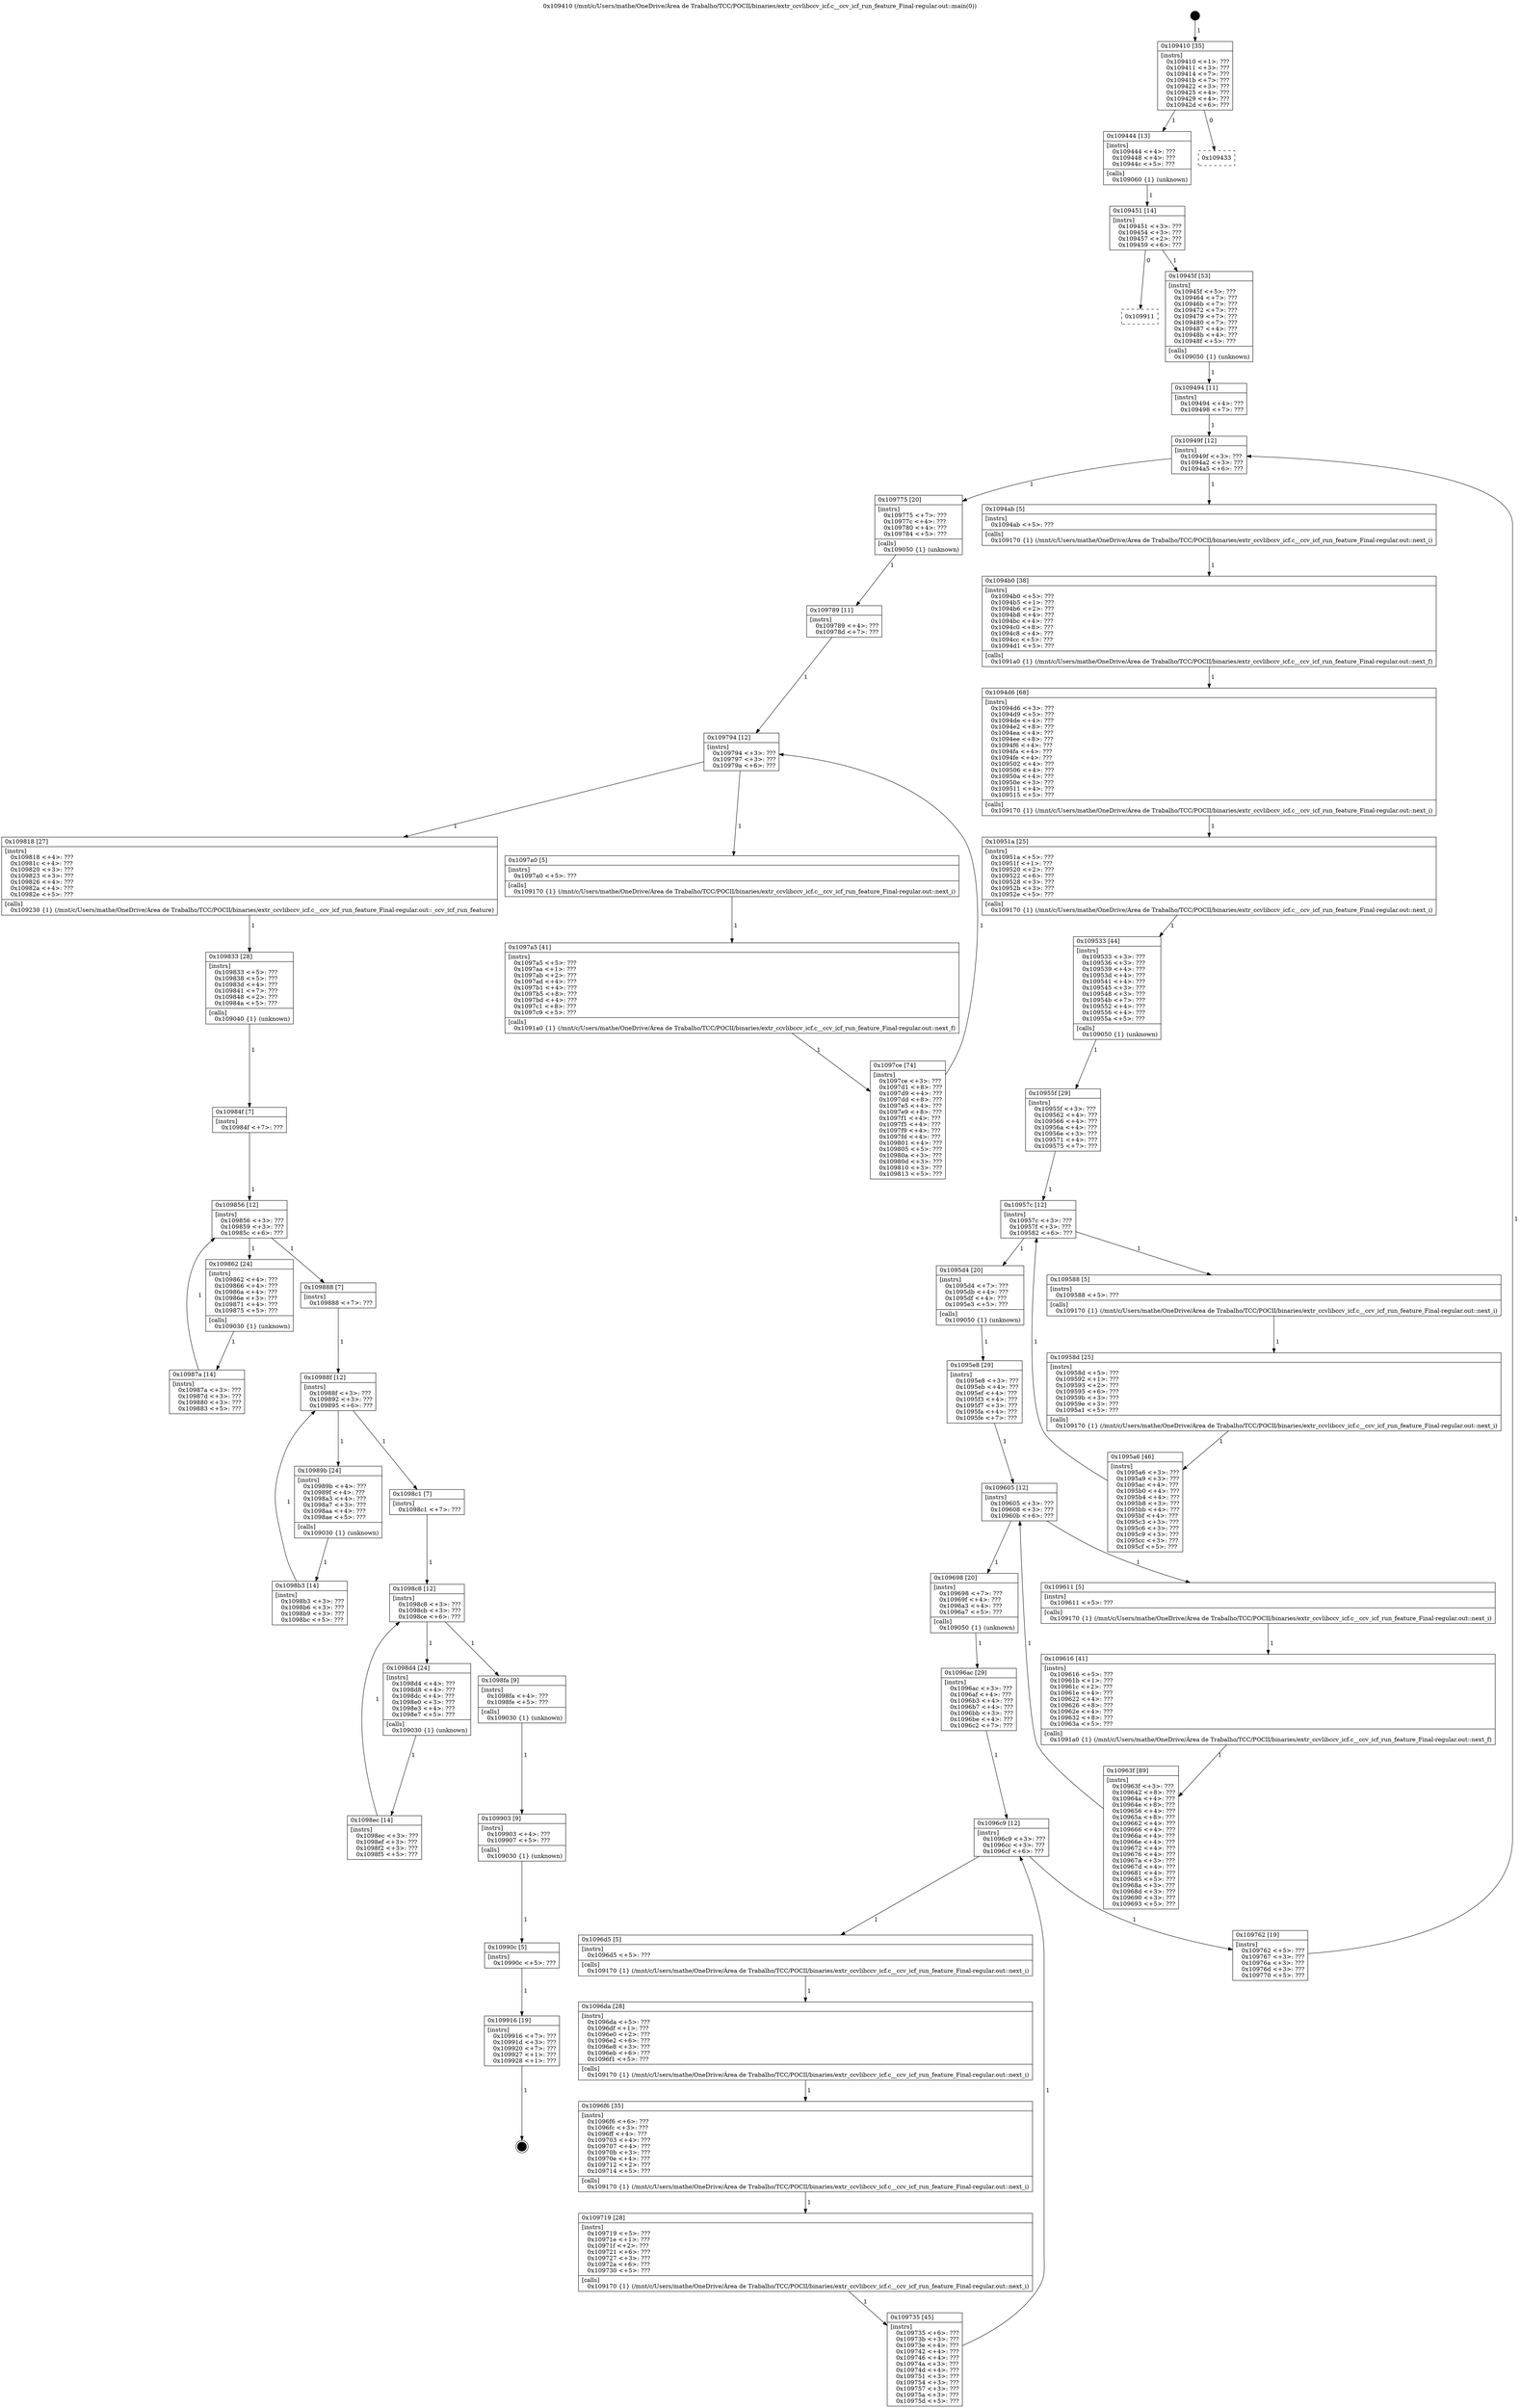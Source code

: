 digraph "0x109410" {
  label = "0x109410 (/mnt/c/Users/mathe/OneDrive/Área de Trabalho/TCC/POCII/binaries/extr_ccvlibccv_icf.c__ccv_icf_run_feature_Final-regular.out::main(0))"
  labelloc = "t"
  node[shape=record]

  Entry [label="",width=0.3,height=0.3,shape=circle,fillcolor=black,style=filled]
  "0x109410" [label="{
     0x109410 [35]\l
     | [instrs]\l
     &nbsp;&nbsp;0x109410 \<+1\>: ???\l
     &nbsp;&nbsp;0x109411 \<+3\>: ???\l
     &nbsp;&nbsp;0x109414 \<+7\>: ???\l
     &nbsp;&nbsp;0x10941b \<+7\>: ???\l
     &nbsp;&nbsp;0x109422 \<+3\>: ???\l
     &nbsp;&nbsp;0x109425 \<+4\>: ???\l
     &nbsp;&nbsp;0x109429 \<+4\>: ???\l
     &nbsp;&nbsp;0x10942d \<+6\>: ???\l
  }"]
  "0x109444" [label="{
     0x109444 [13]\l
     | [instrs]\l
     &nbsp;&nbsp;0x109444 \<+4\>: ???\l
     &nbsp;&nbsp;0x109448 \<+4\>: ???\l
     &nbsp;&nbsp;0x10944c \<+5\>: ???\l
     | [calls]\l
     &nbsp;&nbsp;0x109060 \{1\} (unknown)\l
  }"]
  "0x109433" [label="{
     0x109433\l
  }", style=dashed]
  "0x109451" [label="{
     0x109451 [14]\l
     | [instrs]\l
     &nbsp;&nbsp;0x109451 \<+3\>: ???\l
     &nbsp;&nbsp;0x109454 \<+3\>: ???\l
     &nbsp;&nbsp;0x109457 \<+2\>: ???\l
     &nbsp;&nbsp;0x109459 \<+6\>: ???\l
  }"]
  "0x109911" [label="{
     0x109911\l
  }", style=dashed]
  "0x10945f" [label="{
     0x10945f [53]\l
     | [instrs]\l
     &nbsp;&nbsp;0x10945f \<+5\>: ???\l
     &nbsp;&nbsp;0x109464 \<+7\>: ???\l
     &nbsp;&nbsp;0x10946b \<+7\>: ???\l
     &nbsp;&nbsp;0x109472 \<+7\>: ???\l
     &nbsp;&nbsp;0x109479 \<+7\>: ???\l
     &nbsp;&nbsp;0x109480 \<+7\>: ???\l
     &nbsp;&nbsp;0x109487 \<+4\>: ???\l
     &nbsp;&nbsp;0x10948b \<+4\>: ???\l
     &nbsp;&nbsp;0x10948f \<+5\>: ???\l
     | [calls]\l
     &nbsp;&nbsp;0x109050 \{1\} (unknown)\l
  }"]
  Exit [label="",width=0.3,height=0.3,shape=circle,fillcolor=black,style=filled,peripheries=2]
  "0x10949f" [label="{
     0x10949f [12]\l
     | [instrs]\l
     &nbsp;&nbsp;0x10949f \<+3\>: ???\l
     &nbsp;&nbsp;0x1094a2 \<+3\>: ???\l
     &nbsp;&nbsp;0x1094a5 \<+6\>: ???\l
  }"]
  "0x109775" [label="{
     0x109775 [20]\l
     | [instrs]\l
     &nbsp;&nbsp;0x109775 \<+7\>: ???\l
     &nbsp;&nbsp;0x10977c \<+4\>: ???\l
     &nbsp;&nbsp;0x109780 \<+4\>: ???\l
     &nbsp;&nbsp;0x109784 \<+5\>: ???\l
     | [calls]\l
     &nbsp;&nbsp;0x109050 \{1\} (unknown)\l
  }"]
  "0x1094ab" [label="{
     0x1094ab [5]\l
     | [instrs]\l
     &nbsp;&nbsp;0x1094ab \<+5\>: ???\l
     | [calls]\l
     &nbsp;&nbsp;0x109170 \{1\} (/mnt/c/Users/mathe/OneDrive/Área de Trabalho/TCC/POCII/binaries/extr_ccvlibccv_icf.c__ccv_icf_run_feature_Final-regular.out::next_i)\l
  }"]
  "0x1094b0" [label="{
     0x1094b0 [38]\l
     | [instrs]\l
     &nbsp;&nbsp;0x1094b0 \<+5\>: ???\l
     &nbsp;&nbsp;0x1094b5 \<+1\>: ???\l
     &nbsp;&nbsp;0x1094b6 \<+2\>: ???\l
     &nbsp;&nbsp;0x1094b8 \<+4\>: ???\l
     &nbsp;&nbsp;0x1094bc \<+4\>: ???\l
     &nbsp;&nbsp;0x1094c0 \<+8\>: ???\l
     &nbsp;&nbsp;0x1094c8 \<+4\>: ???\l
     &nbsp;&nbsp;0x1094cc \<+5\>: ???\l
     &nbsp;&nbsp;0x1094d1 \<+5\>: ???\l
     | [calls]\l
     &nbsp;&nbsp;0x1091a0 \{1\} (/mnt/c/Users/mathe/OneDrive/Área de Trabalho/TCC/POCII/binaries/extr_ccvlibccv_icf.c__ccv_icf_run_feature_Final-regular.out::next_f)\l
  }"]
  "0x1094d6" [label="{
     0x1094d6 [68]\l
     | [instrs]\l
     &nbsp;&nbsp;0x1094d6 \<+3\>: ???\l
     &nbsp;&nbsp;0x1094d9 \<+5\>: ???\l
     &nbsp;&nbsp;0x1094de \<+4\>: ???\l
     &nbsp;&nbsp;0x1094e2 \<+8\>: ???\l
     &nbsp;&nbsp;0x1094ea \<+4\>: ???\l
     &nbsp;&nbsp;0x1094ee \<+8\>: ???\l
     &nbsp;&nbsp;0x1094f6 \<+4\>: ???\l
     &nbsp;&nbsp;0x1094fa \<+4\>: ???\l
     &nbsp;&nbsp;0x1094fe \<+4\>: ???\l
     &nbsp;&nbsp;0x109502 \<+4\>: ???\l
     &nbsp;&nbsp;0x109506 \<+4\>: ???\l
     &nbsp;&nbsp;0x10950a \<+4\>: ???\l
     &nbsp;&nbsp;0x10950e \<+3\>: ???\l
     &nbsp;&nbsp;0x109511 \<+4\>: ???\l
     &nbsp;&nbsp;0x109515 \<+5\>: ???\l
     | [calls]\l
     &nbsp;&nbsp;0x109170 \{1\} (/mnt/c/Users/mathe/OneDrive/Área de Trabalho/TCC/POCII/binaries/extr_ccvlibccv_icf.c__ccv_icf_run_feature_Final-regular.out::next_i)\l
  }"]
  "0x10951a" [label="{
     0x10951a [25]\l
     | [instrs]\l
     &nbsp;&nbsp;0x10951a \<+5\>: ???\l
     &nbsp;&nbsp;0x10951f \<+1\>: ???\l
     &nbsp;&nbsp;0x109520 \<+2\>: ???\l
     &nbsp;&nbsp;0x109522 \<+6\>: ???\l
     &nbsp;&nbsp;0x109528 \<+3\>: ???\l
     &nbsp;&nbsp;0x10952b \<+3\>: ???\l
     &nbsp;&nbsp;0x10952e \<+5\>: ???\l
     | [calls]\l
     &nbsp;&nbsp;0x109170 \{1\} (/mnt/c/Users/mathe/OneDrive/Área de Trabalho/TCC/POCII/binaries/extr_ccvlibccv_icf.c__ccv_icf_run_feature_Final-regular.out::next_i)\l
  }"]
  "0x109533" [label="{
     0x109533 [44]\l
     | [instrs]\l
     &nbsp;&nbsp;0x109533 \<+3\>: ???\l
     &nbsp;&nbsp;0x109536 \<+3\>: ???\l
     &nbsp;&nbsp;0x109539 \<+4\>: ???\l
     &nbsp;&nbsp;0x10953d \<+4\>: ???\l
     &nbsp;&nbsp;0x109541 \<+4\>: ???\l
     &nbsp;&nbsp;0x109545 \<+3\>: ???\l
     &nbsp;&nbsp;0x109548 \<+3\>: ???\l
     &nbsp;&nbsp;0x10954b \<+7\>: ???\l
     &nbsp;&nbsp;0x109552 \<+4\>: ???\l
     &nbsp;&nbsp;0x109556 \<+4\>: ???\l
     &nbsp;&nbsp;0x10955a \<+5\>: ???\l
     | [calls]\l
     &nbsp;&nbsp;0x109050 \{1\} (unknown)\l
  }"]
  "0x10957c" [label="{
     0x10957c [12]\l
     | [instrs]\l
     &nbsp;&nbsp;0x10957c \<+3\>: ???\l
     &nbsp;&nbsp;0x10957f \<+3\>: ???\l
     &nbsp;&nbsp;0x109582 \<+6\>: ???\l
  }"]
  "0x1095d4" [label="{
     0x1095d4 [20]\l
     | [instrs]\l
     &nbsp;&nbsp;0x1095d4 \<+7\>: ???\l
     &nbsp;&nbsp;0x1095db \<+4\>: ???\l
     &nbsp;&nbsp;0x1095df \<+4\>: ???\l
     &nbsp;&nbsp;0x1095e3 \<+5\>: ???\l
     | [calls]\l
     &nbsp;&nbsp;0x109050 \{1\} (unknown)\l
  }"]
  "0x109588" [label="{
     0x109588 [5]\l
     | [instrs]\l
     &nbsp;&nbsp;0x109588 \<+5\>: ???\l
     | [calls]\l
     &nbsp;&nbsp;0x109170 \{1\} (/mnt/c/Users/mathe/OneDrive/Área de Trabalho/TCC/POCII/binaries/extr_ccvlibccv_icf.c__ccv_icf_run_feature_Final-regular.out::next_i)\l
  }"]
  "0x10958d" [label="{
     0x10958d [25]\l
     | [instrs]\l
     &nbsp;&nbsp;0x10958d \<+5\>: ???\l
     &nbsp;&nbsp;0x109592 \<+1\>: ???\l
     &nbsp;&nbsp;0x109593 \<+2\>: ???\l
     &nbsp;&nbsp;0x109595 \<+6\>: ???\l
     &nbsp;&nbsp;0x10959b \<+3\>: ???\l
     &nbsp;&nbsp;0x10959e \<+3\>: ???\l
     &nbsp;&nbsp;0x1095a1 \<+5\>: ???\l
     | [calls]\l
     &nbsp;&nbsp;0x109170 \{1\} (/mnt/c/Users/mathe/OneDrive/Área de Trabalho/TCC/POCII/binaries/extr_ccvlibccv_icf.c__ccv_icf_run_feature_Final-regular.out::next_i)\l
  }"]
  "0x1095a6" [label="{
     0x1095a6 [46]\l
     | [instrs]\l
     &nbsp;&nbsp;0x1095a6 \<+3\>: ???\l
     &nbsp;&nbsp;0x1095a9 \<+3\>: ???\l
     &nbsp;&nbsp;0x1095ac \<+4\>: ???\l
     &nbsp;&nbsp;0x1095b0 \<+4\>: ???\l
     &nbsp;&nbsp;0x1095b4 \<+4\>: ???\l
     &nbsp;&nbsp;0x1095b8 \<+3\>: ???\l
     &nbsp;&nbsp;0x1095bb \<+4\>: ???\l
     &nbsp;&nbsp;0x1095bf \<+4\>: ???\l
     &nbsp;&nbsp;0x1095c3 \<+3\>: ???\l
     &nbsp;&nbsp;0x1095c6 \<+3\>: ???\l
     &nbsp;&nbsp;0x1095c9 \<+3\>: ???\l
     &nbsp;&nbsp;0x1095cc \<+3\>: ???\l
     &nbsp;&nbsp;0x1095cf \<+5\>: ???\l
  }"]
  "0x10955f" [label="{
     0x10955f [29]\l
     | [instrs]\l
     &nbsp;&nbsp;0x10955f \<+3\>: ???\l
     &nbsp;&nbsp;0x109562 \<+4\>: ???\l
     &nbsp;&nbsp;0x109566 \<+4\>: ???\l
     &nbsp;&nbsp;0x10956a \<+4\>: ???\l
     &nbsp;&nbsp;0x10956e \<+3\>: ???\l
     &nbsp;&nbsp;0x109571 \<+4\>: ???\l
     &nbsp;&nbsp;0x109575 \<+7\>: ???\l
  }"]
  "0x109605" [label="{
     0x109605 [12]\l
     | [instrs]\l
     &nbsp;&nbsp;0x109605 \<+3\>: ???\l
     &nbsp;&nbsp;0x109608 \<+3\>: ???\l
     &nbsp;&nbsp;0x10960b \<+6\>: ???\l
  }"]
  "0x109698" [label="{
     0x109698 [20]\l
     | [instrs]\l
     &nbsp;&nbsp;0x109698 \<+7\>: ???\l
     &nbsp;&nbsp;0x10969f \<+4\>: ???\l
     &nbsp;&nbsp;0x1096a3 \<+4\>: ???\l
     &nbsp;&nbsp;0x1096a7 \<+5\>: ???\l
     | [calls]\l
     &nbsp;&nbsp;0x109050 \{1\} (unknown)\l
  }"]
  "0x109611" [label="{
     0x109611 [5]\l
     | [instrs]\l
     &nbsp;&nbsp;0x109611 \<+5\>: ???\l
     | [calls]\l
     &nbsp;&nbsp;0x109170 \{1\} (/mnt/c/Users/mathe/OneDrive/Área de Trabalho/TCC/POCII/binaries/extr_ccvlibccv_icf.c__ccv_icf_run_feature_Final-regular.out::next_i)\l
  }"]
  "0x109616" [label="{
     0x109616 [41]\l
     | [instrs]\l
     &nbsp;&nbsp;0x109616 \<+5\>: ???\l
     &nbsp;&nbsp;0x10961b \<+1\>: ???\l
     &nbsp;&nbsp;0x10961c \<+2\>: ???\l
     &nbsp;&nbsp;0x10961e \<+4\>: ???\l
     &nbsp;&nbsp;0x109622 \<+4\>: ???\l
     &nbsp;&nbsp;0x109626 \<+8\>: ???\l
     &nbsp;&nbsp;0x10962e \<+4\>: ???\l
     &nbsp;&nbsp;0x109632 \<+8\>: ???\l
     &nbsp;&nbsp;0x10963a \<+5\>: ???\l
     | [calls]\l
     &nbsp;&nbsp;0x1091a0 \{1\} (/mnt/c/Users/mathe/OneDrive/Área de Trabalho/TCC/POCII/binaries/extr_ccvlibccv_icf.c__ccv_icf_run_feature_Final-regular.out::next_f)\l
  }"]
  "0x10963f" [label="{
     0x10963f [89]\l
     | [instrs]\l
     &nbsp;&nbsp;0x10963f \<+3\>: ???\l
     &nbsp;&nbsp;0x109642 \<+8\>: ???\l
     &nbsp;&nbsp;0x10964a \<+4\>: ???\l
     &nbsp;&nbsp;0x10964e \<+8\>: ???\l
     &nbsp;&nbsp;0x109656 \<+4\>: ???\l
     &nbsp;&nbsp;0x10965a \<+8\>: ???\l
     &nbsp;&nbsp;0x109662 \<+4\>: ???\l
     &nbsp;&nbsp;0x109666 \<+4\>: ???\l
     &nbsp;&nbsp;0x10966a \<+4\>: ???\l
     &nbsp;&nbsp;0x10966e \<+4\>: ???\l
     &nbsp;&nbsp;0x109672 \<+4\>: ???\l
     &nbsp;&nbsp;0x109676 \<+4\>: ???\l
     &nbsp;&nbsp;0x10967a \<+3\>: ???\l
     &nbsp;&nbsp;0x10967d \<+4\>: ???\l
     &nbsp;&nbsp;0x109681 \<+4\>: ???\l
     &nbsp;&nbsp;0x109685 \<+5\>: ???\l
     &nbsp;&nbsp;0x10968a \<+3\>: ???\l
     &nbsp;&nbsp;0x10968d \<+3\>: ???\l
     &nbsp;&nbsp;0x109690 \<+3\>: ???\l
     &nbsp;&nbsp;0x109693 \<+5\>: ???\l
  }"]
  "0x1095e8" [label="{
     0x1095e8 [29]\l
     | [instrs]\l
     &nbsp;&nbsp;0x1095e8 \<+3\>: ???\l
     &nbsp;&nbsp;0x1095eb \<+4\>: ???\l
     &nbsp;&nbsp;0x1095ef \<+4\>: ???\l
     &nbsp;&nbsp;0x1095f3 \<+4\>: ???\l
     &nbsp;&nbsp;0x1095f7 \<+3\>: ???\l
     &nbsp;&nbsp;0x1095fa \<+4\>: ???\l
     &nbsp;&nbsp;0x1095fe \<+7\>: ???\l
  }"]
  "0x1096c9" [label="{
     0x1096c9 [12]\l
     | [instrs]\l
     &nbsp;&nbsp;0x1096c9 \<+3\>: ???\l
     &nbsp;&nbsp;0x1096cc \<+3\>: ???\l
     &nbsp;&nbsp;0x1096cf \<+6\>: ???\l
  }"]
  "0x109762" [label="{
     0x109762 [19]\l
     | [instrs]\l
     &nbsp;&nbsp;0x109762 \<+5\>: ???\l
     &nbsp;&nbsp;0x109767 \<+3\>: ???\l
     &nbsp;&nbsp;0x10976a \<+3\>: ???\l
     &nbsp;&nbsp;0x10976d \<+3\>: ???\l
     &nbsp;&nbsp;0x109770 \<+5\>: ???\l
  }"]
  "0x1096d5" [label="{
     0x1096d5 [5]\l
     | [instrs]\l
     &nbsp;&nbsp;0x1096d5 \<+5\>: ???\l
     | [calls]\l
     &nbsp;&nbsp;0x109170 \{1\} (/mnt/c/Users/mathe/OneDrive/Área de Trabalho/TCC/POCII/binaries/extr_ccvlibccv_icf.c__ccv_icf_run_feature_Final-regular.out::next_i)\l
  }"]
  "0x1096da" [label="{
     0x1096da [28]\l
     | [instrs]\l
     &nbsp;&nbsp;0x1096da \<+5\>: ???\l
     &nbsp;&nbsp;0x1096df \<+1\>: ???\l
     &nbsp;&nbsp;0x1096e0 \<+2\>: ???\l
     &nbsp;&nbsp;0x1096e2 \<+6\>: ???\l
     &nbsp;&nbsp;0x1096e8 \<+3\>: ???\l
     &nbsp;&nbsp;0x1096eb \<+6\>: ???\l
     &nbsp;&nbsp;0x1096f1 \<+5\>: ???\l
     | [calls]\l
     &nbsp;&nbsp;0x109170 \{1\} (/mnt/c/Users/mathe/OneDrive/Área de Trabalho/TCC/POCII/binaries/extr_ccvlibccv_icf.c__ccv_icf_run_feature_Final-regular.out::next_i)\l
  }"]
  "0x1096f6" [label="{
     0x1096f6 [35]\l
     | [instrs]\l
     &nbsp;&nbsp;0x1096f6 \<+6\>: ???\l
     &nbsp;&nbsp;0x1096fc \<+3\>: ???\l
     &nbsp;&nbsp;0x1096ff \<+4\>: ???\l
     &nbsp;&nbsp;0x109703 \<+4\>: ???\l
     &nbsp;&nbsp;0x109707 \<+4\>: ???\l
     &nbsp;&nbsp;0x10970b \<+3\>: ???\l
     &nbsp;&nbsp;0x10970e \<+4\>: ???\l
     &nbsp;&nbsp;0x109712 \<+2\>: ???\l
     &nbsp;&nbsp;0x109714 \<+5\>: ???\l
     | [calls]\l
     &nbsp;&nbsp;0x109170 \{1\} (/mnt/c/Users/mathe/OneDrive/Área de Trabalho/TCC/POCII/binaries/extr_ccvlibccv_icf.c__ccv_icf_run_feature_Final-regular.out::next_i)\l
  }"]
  "0x109719" [label="{
     0x109719 [28]\l
     | [instrs]\l
     &nbsp;&nbsp;0x109719 \<+5\>: ???\l
     &nbsp;&nbsp;0x10971e \<+1\>: ???\l
     &nbsp;&nbsp;0x10971f \<+2\>: ???\l
     &nbsp;&nbsp;0x109721 \<+6\>: ???\l
     &nbsp;&nbsp;0x109727 \<+3\>: ???\l
     &nbsp;&nbsp;0x10972a \<+6\>: ???\l
     &nbsp;&nbsp;0x109730 \<+5\>: ???\l
     | [calls]\l
     &nbsp;&nbsp;0x109170 \{1\} (/mnt/c/Users/mathe/OneDrive/Área de Trabalho/TCC/POCII/binaries/extr_ccvlibccv_icf.c__ccv_icf_run_feature_Final-regular.out::next_i)\l
  }"]
  "0x109735" [label="{
     0x109735 [45]\l
     | [instrs]\l
     &nbsp;&nbsp;0x109735 \<+6\>: ???\l
     &nbsp;&nbsp;0x10973b \<+3\>: ???\l
     &nbsp;&nbsp;0x10973e \<+4\>: ???\l
     &nbsp;&nbsp;0x109742 \<+4\>: ???\l
     &nbsp;&nbsp;0x109746 \<+4\>: ???\l
     &nbsp;&nbsp;0x10974a \<+3\>: ???\l
     &nbsp;&nbsp;0x10974d \<+4\>: ???\l
     &nbsp;&nbsp;0x109751 \<+3\>: ???\l
     &nbsp;&nbsp;0x109754 \<+3\>: ???\l
     &nbsp;&nbsp;0x109757 \<+3\>: ???\l
     &nbsp;&nbsp;0x10975a \<+3\>: ???\l
     &nbsp;&nbsp;0x10975d \<+5\>: ???\l
  }"]
  "0x1096ac" [label="{
     0x1096ac [29]\l
     | [instrs]\l
     &nbsp;&nbsp;0x1096ac \<+3\>: ???\l
     &nbsp;&nbsp;0x1096af \<+4\>: ???\l
     &nbsp;&nbsp;0x1096b3 \<+4\>: ???\l
     &nbsp;&nbsp;0x1096b7 \<+4\>: ???\l
     &nbsp;&nbsp;0x1096bb \<+3\>: ???\l
     &nbsp;&nbsp;0x1096be \<+4\>: ???\l
     &nbsp;&nbsp;0x1096c2 \<+7\>: ???\l
  }"]
  "0x109916" [label="{
     0x109916 [19]\l
     | [instrs]\l
     &nbsp;&nbsp;0x109916 \<+7\>: ???\l
     &nbsp;&nbsp;0x10991d \<+3\>: ???\l
     &nbsp;&nbsp;0x109920 \<+7\>: ???\l
     &nbsp;&nbsp;0x109927 \<+1\>: ???\l
     &nbsp;&nbsp;0x109928 \<+1\>: ???\l
  }"]
  "0x109494" [label="{
     0x109494 [11]\l
     | [instrs]\l
     &nbsp;&nbsp;0x109494 \<+4\>: ???\l
     &nbsp;&nbsp;0x109498 \<+7\>: ???\l
  }"]
  "0x109794" [label="{
     0x109794 [12]\l
     | [instrs]\l
     &nbsp;&nbsp;0x109794 \<+3\>: ???\l
     &nbsp;&nbsp;0x109797 \<+3\>: ???\l
     &nbsp;&nbsp;0x10979a \<+6\>: ???\l
  }"]
  "0x109818" [label="{
     0x109818 [27]\l
     | [instrs]\l
     &nbsp;&nbsp;0x109818 \<+4\>: ???\l
     &nbsp;&nbsp;0x10981c \<+4\>: ???\l
     &nbsp;&nbsp;0x109820 \<+3\>: ???\l
     &nbsp;&nbsp;0x109823 \<+3\>: ???\l
     &nbsp;&nbsp;0x109826 \<+4\>: ???\l
     &nbsp;&nbsp;0x10982a \<+4\>: ???\l
     &nbsp;&nbsp;0x10982e \<+5\>: ???\l
     | [calls]\l
     &nbsp;&nbsp;0x109230 \{1\} (/mnt/c/Users/mathe/OneDrive/Área de Trabalho/TCC/POCII/binaries/extr_ccvlibccv_icf.c__ccv_icf_run_feature_Final-regular.out::_ccv_icf_run_feature)\l
  }"]
  "0x1097a0" [label="{
     0x1097a0 [5]\l
     | [instrs]\l
     &nbsp;&nbsp;0x1097a0 \<+5\>: ???\l
     | [calls]\l
     &nbsp;&nbsp;0x109170 \{1\} (/mnt/c/Users/mathe/OneDrive/Área de Trabalho/TCC/POCII/binaries/extr_ccvlibccv_icf.c__ccv_icf_run_feature_Final-regular.out::next_i)\l
  }"]
  "0x1097a5" [label="{
     0x1097a5 [41]\l
     | [instrs]\l
     &nbsp;&nbsp;0x1097a5 \<+5\>: ???\l
     &nbsp;&nbsp;0x1097aa \<+1\>: ???\l
     &nbsp;&nbsp;0x1097ab \<+2\>: ???\l
     &nbsp;&nbsp;0x1097ad \<+4\>: ???\l
     &nbsp;&nbsp;0x1097b1 \<+4\>: ???\l
     &nbsp;&nbsp;0x1097b5 \<+8\>: ???\l
     &nbsp;&nbsp;0x1097bd \<+4\>: ???\l
     &nbsp;&nbsp;0x1097c1 \<+8\>: ???\l
     &nbsp;&nbsp;0x1097c9 \<+5\>: ???\l
     | [calls]\l
     &nbsp;&nbsp;0x1091a0 \{1\} (/mnt/c/Users/mathe/OneDrive/Área de Trabalho/TCC/POCII/binaries/extr_ccvlibccv_icf.c__ccv_icf_run_feature_Final-regular.out::next_f)\l
  }"]
  "0x1097ce" [label="{
     0x1097ce [74]\l
     | [instrs]\l
     &nbsp;&nbsp;0x1097ce \<+3\>: ???\l
     &nbsp;&nbsp;0x1097d1 \<+8\>: ???\l
     &nbsp;&nbsp;0x1097d9 \<+4\>: ???\l
     &nbsp;&nbsp;0x1097dd \<+8\>: ???\l
     &nbsp;&nbsp;0x1097e5 \<+4\>: ???\l
     &nbsp;&nbsp;0x1097e9 \<+8\>: ???\l
     &nbsp;&nbsp;0x1097f1 \<+4\>: ???\l
     &nbsp;&nbsp;0x1097f5 \<+4\>: ???\l
     &nbsp;&nbsp;0x1097f9 \<+4\>: ???\l
     &nbsp;&nbsp;0x1097fd \<+4\>: ???\l
     &nbsp;&nbsp;0x109801 \<+4\>: ???\l
     &nbsp;&nbsp;0x109805 \<+5\>: ???\l
     &nbsp;&nbsp;0x10980a \<+3\>: ???\l
     &nbsp;&nbsp;0x10980d \<+3\>: ???\l
     &nbsp;&nbsp;0x109810 \<+3\>: ???\l
     &nbsp;&nbsp;0x109813 \<+5\>: ???\l
  }"]
  "0x109789" [label="{
     0x109789 [11]\l
     | [instrs]\l
     &nbsp;&nbsp;0x109789 \<+4\>: ???\l
     &nbsp;&nbsp;0x10978d \<+7\>: ???\l
  }"]
  "0x109833" [label="{
     0x109833 [28]\l
     | [instrs]\l
     &nbsp;&nbsp;0x109833 \<+5\>: ???\l
     &nbsp;&nbsp;0x109838 \<+5\>: ???\l
     &nbsp;&nbsp;0x10983d \<+4\>: ???\l
     &nbsp;&nbsp;0x109841 \<+7\>: ???\l
     &nbsp;&nbsp;0x109848 \<+2\>: ???\l
     &nbsp;&nbsp;0x10984a \<+5\>: ???\l
     | [calls]\l
     &nbsp;&nbsp;0x109040 \{1\} (unknown)\l
  }"]
  "0x109856" [label="{
     0x109856 [12]\l
     | [instrs]\l
     &nbsp;&nbsp;0x109856 \<+3\>: ???\l
     &nbsp;&nbsp;0x109859 \<+3\>: ???\l
     &nbsp;&nbsp;0x10985c \<+6\>: ???\l
  }"]
  "0x10988f" [label="{
     0x10988f [12]\l
     | [instrs]\l
     &nbsp;&nbsp;0x10988f \<+3\>: ???\l
     &nbsp;&nbsp;0x109892 \<+3\>: ???\l
     &nbsp;&nbsp;0x109895 \<+6\>: ???\l
  }"]
  "0x109862" [label="{
     0x109862 [24]\l
     | [instrs]\l
     &nbsp;&nbsp;0x109862 \<+4\>: ???\l
     &nbsp;&nbsp;0x109866 \<+4\>: ???\l
     &nbsp;&nbsp;0x10986a \<+4\>: ???\l
     &nbsp;&nbsp;0x10986e \<+3\>: ???\l
     &nbsp;&nbsp;0x109871 \<+4\>: ???\l
     &nbsp;&nbsp;0x109875 \<+5\>: ???\l
     | [calls]\l
     &nbsp;&nbsp;0x109030 \{1\} (unknown)\l
  }"]
  "0x10987a" [label="{
     0x10987a [14]\l
     | [instrs]\l
     &nbsp;&nbsp;0x10987a \<+3\>: ???\l
     &nbsp;&nbsp;0x10987d \<+3\>: ???\l
     &nbsp;&nbsp;0x109880 \<+3\>: ???\l
     &nbsp;&nbsp;0x109883 \<+5\>: ???\l
  }"]
  "0x10984f" [label="{
     0x10984f [7]\l
     | [instrs]\l
     &nbsp;&nbsp;0x10984f \<+7\>: ???\l
  }"]
  "0x1098c8" [label="{
     0x1098c8 [12]\l
     | [instrs]\l
     &nbsp;&nbsp;0x1098c8 \<+3\>: ???\l
     &nbsp;&nbsp;0x1098cb \<+3\>: ???\l
     &nbsp;&nbsp;0x1098ce \<+6\>: ???\l
  }"]
  "0x10989b" [label="{
     0x10989b [24]\l
     | [instrs]\l
     &nbsp;&nbsp;0x10989b \<+4\>: ???\l
     &nbsp;&nbsp;0x10989f \<+4\>: ???\l
     &nbsp;&nbsp;0x1098a3 \<+4\>: ???\l
     &nbsp;&nbsp;0x1098a7 \<+3\>: ???\l
     &nbsp;&nbsp;0x1098aa \<+4\>: ???\l
     &nbsp;&nbsp;0x1098ae \<+5\>: ???\l
     | [calls]\l
     &nbsp;&nbsp;0x109030 \{1\} (unknown)\l
  }"]
  "0x1098b3" [label="{
     0x1098b3 [14]\l
     | [instrs]\l
     &nbsp;&nbsp;0x1098b3 \<+3\>: ???\l
     &nbsp;&nbsp;0x1098b6 \<+3\>: ???\l
     &nbsp;&nbsp;0x1098b9 \<+3\>: ???\l
     &nbsp;&nbsp;0x1098bc \<+5\>: ???\l
  }"]
  "0x109888" [label="{
     0x109888 [7]\l
     | [instrs]\l
     &nbsp;&nbsp;0x109888 \<+7\>: ???\l
  }"]
  "0x1098fa" [label="{
     0x1098fa [9]\l
     | [instrs]\l
     &nbsp;&nbsp;0x1098fa \<+4\>: ???\l
     &nbsp;&nbsp;0x1098fe \<+5\>: ???\l
     | [calls]\l
     &nbsp;&nbsp;0x109030 \{1\} (unknown)\l
  }"]
  "0x1098d4" [label="{
     0x1098d4 [24]\l
     | [instrs]\l
     &nbsp;&nbsp;0x1098d4 \<+4\>: ???\l
     &nbsp;&nbsp;0x1098d8 \<+4\>: ???\l
     &nbsp;&nbsp;0x1098dc \<+4\>: ???\l
     &nbsp;&nbsp;0x1098e0 \<+3\>: ???\l
     &nbsp;&nbsp;0x1098e3 \<+4\>: ???\l
     &nbsp;&nbsp;0x1098e7 \<+5\>: ???\l
     | [calls]\l
     &nbsp;&nbsp;0x109030 \{1\} (unknown)\l
  }"]
  "0x1098ec" [label="{
     0x1098ec [14]\l
     | [instrs]\l
     &nbsp;&nbsp;0x1098ec \<+3\>: ???\l
     &nbsp;&nbsp;0x1098ef \<+3\>: ???\l
     &nbsp;&nbsp;0x1098f2 \<+3\>: ???\l
     &nbsp;&nbsp;0x1098f5 \<+5\>: ???\l
  }"]
  "0x1098c1" [label="{
     0x1098c1 [7]\l
     | [instrs]\l
     &nbsp;&nbsp;0x1098c1 \<+7\>: ???\l
  }"]
  "0x109903" [label="{
     0x109903 [9]\l
     | [instrs]\l
     &nbsp;&nbsp;0x109903 \<+4\>: ???\l
     &nbsp;&nbsp;0x109907 \<+5\>: ???\l
     | [calls]\l
     &nbsp;&nbsp;0x109030 \{1\} (unknown)\l
  }"]
  "0x10990c" [label="{
     0x10990c [5]\l
     | [instrs]\l
     &nbsp;&nbsp;0x10990c \<+5\>: ???\l
  }"]
  Entry -> "0x109410" [label=" 1"]
  "0x109410" -> "0x109444" [label=" 1"]
  "0x109410" -> "0x109433" [label=" 0"]
  "0x109444" -> "0x109451" [label=" 1"]
  "0x109451" -> "0x109911" [label=" 0"]
  "0x109451" -> "0x10945f" [label=" 1"]
  "0x109916" -> Exit [label=" 1"]
  "0x10945f" -> "0x109494" [label=" 1"]
  "0x10949f" -> "0x109775" [label=" 1"]
  "0x10949f" -> "0x1094ab" [label=" 1"]
  "0x1094ab" -> "0x1094b0" [label=" 1"]
  "0x1094b0" -> "0x1094d6" [label=" 1"]
  "0x1094d6" -> "0x10951a" [label=" 1"]
  "0x10951a" -> "0x109533" [label=" 1"]
  "0x109533" -> "0x10955f" [label=" 1"]
  "0x10957c" -> "0x1095d4" [label=" 1"]
  "0x10957c" -> "0x109588" [label=" 1"]
  "0x109588" -> "0x10958d" [label=" 1"]
  "0x10958d" -> "0x1095a6" [label=" 1"]
  "0x10955f" -> "0x10957c" [label=" 1"]
  "0x1095a6" -> "0x10957c" [label=" 1"]
  "0x1095d4" -> "0x1095e8" [label=" 1"]
  "0x109605" -> "0x109698" [label=" 1"]
  "0x109605" -> "0x109611" [label=" 1"]
  "0x109611" -> "0x109616" [label=" 1"]
  "0x109616" -> "0x10963f" [label=" 1"]
  "0x1095e8" -> "0x109605" [label=" 1"]
  "0x10963f" -> "0x109605" [label=" 1"]
  "0x109698" -> "0x1096ac" [label=" 1"]
  "0x1096c9" -> "0x109762" [label=" 1"]
  "0x1096c9" -> "0x1096d5" [label=" 1"]
  "0x1096d5" -> "0x1096da" [label=" 1"]
  "0x1096da" -> "0x1096f6" [label=" 1"]
  "0x1096f6" -> "0x109719" [label=" 1"]
  "0x109719" -> "0x109735" [label=" 1"]
  "0x1096ac" -> "0x1096c9" [label=" 1"]
  "0x109735" -> "0x1096c9" [label=" 1"]
  "0x10990c" -> "0x109916" [label=" 1"]
  "0x109494" -> "0x10949f" [label=" 1"]
  "0x109762" -> "0x10949f" [label=" 1"]
  "0x109775" -> "0x109789" [label=" 1"]
  "0x109794" -> "0x109818" [label=" 1"]
  "0x109794" -> "0x1097a0" [label=" 1"]
  "0x1097a0" -> "0x1097a5" [label=" 1"]
  "0x1097a5" -> "0x1097ce" [label=" 1"]
  "0x109789" -> "0x109794" [label=" 1"]
  "0x1097ce" -> "0x109794" [label=" 1"]
  "0x109818" -> "0x109833" [label=" 1"]
  "0x109833" -> "0x10984f" [label=" 1"]
  "0x109856" -> "0x109888" [label=" 1"]
  "0x109856" -> "0x109862" [label=" 1"]
  "0x109862" -> "0x10987a" [label=" 1"]
  "0x10984f" -> "0x109856" [label=" 1"]
  "0x10987a" -> "0x109856" [label=" 1"]
  "0x10988f" -> "0x1098c1" [label=" 1"]
  "0x10988f" -> "0x10989b" [label=" 1"]
  "0x10989b" -> "0x1098b3" [label=" 1"]
  "0x109888" -> "0x10988f" [label=" 1"]
  "0x1098b3" -> "0x10988f" [label=" 1"]
  "0x1098c8" -> "0x1098fa" [label=" 1"]
  "0x1098c8" -> "0x1098d4" [label=" 1"]
  "0x1098d4" -> "0x1098ec" [label=" 1"]
  "0x1098c1" -> "0x1098c8" [label=" 1"]
  "0x1098ec" -> "0x1098c8" [label=" 1"]
  "0x1098fa" -> "0x109903" [label=" 1"]
  "0x109903" -> "0x10990c" [label=" 1"]
}
